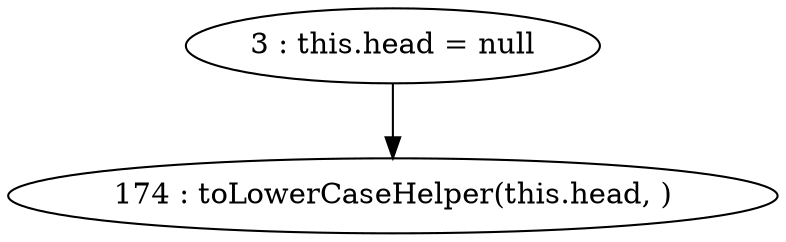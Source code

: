 digraph G {
"3 : this.head = null"
"3 : this.head = null" -> "174 : toLowerCaseHelper(this.head, )"
"174 : toLowerCaseHelper(this.head, )"
}